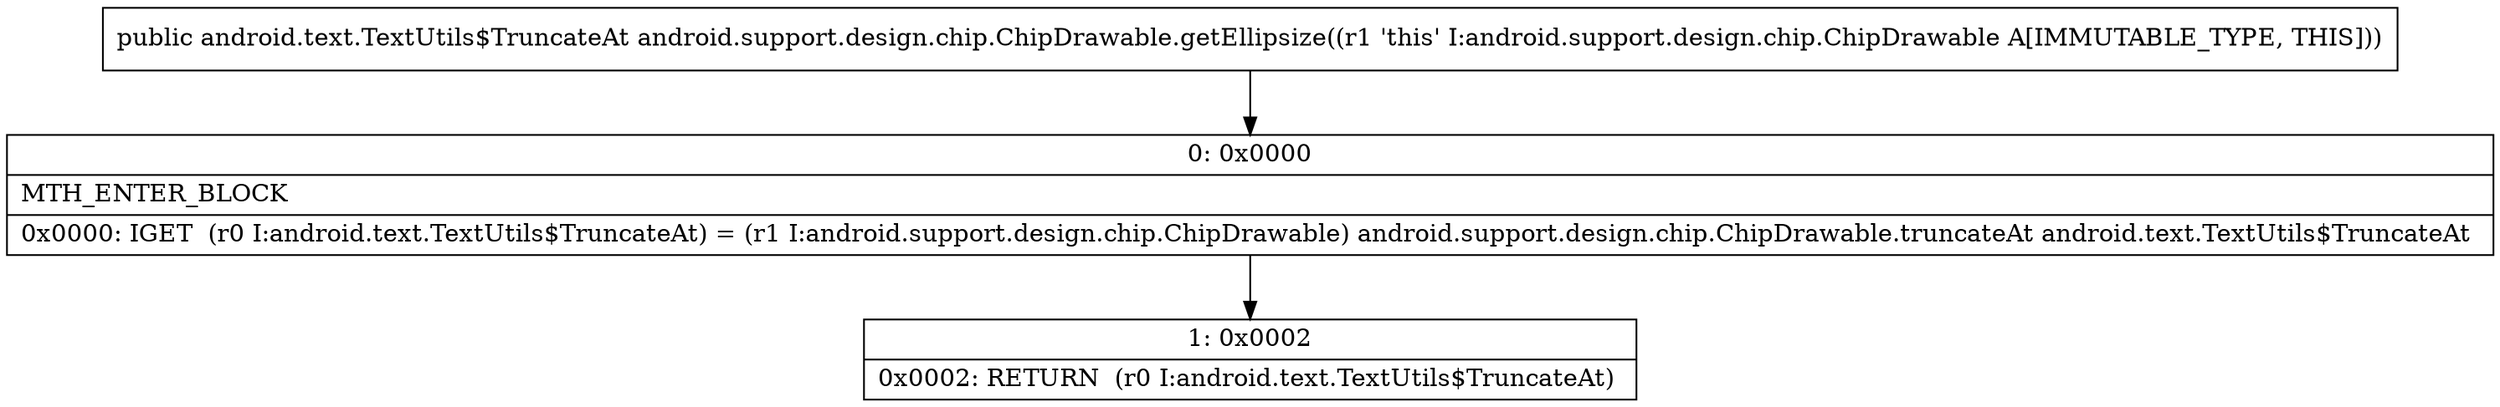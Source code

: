 digraph "CFG forandroid.support.design.chip.ChipDrawable.getEllipsize()Landroid\/text\/TextUtils$TruncateAt;" {
Node_0 [shape=record,label="{0\:\ 0x0000|MTH_ENTER_BLOCK\l|0x0000: IGET  (r0 I:android.text.TextUtils$TruncateAt) = (r1 I:android.support.design.chip.ChipDrawable) android.support.design.chip.ChipDrawable.truncateAt android.text.TextUtils$TruncateAt \l}"];
Node_1 [shape=record,label="{1\:\ 0x0002|0x0002: RETURN  (r0 I:android.text.TextUtils$TruncateAt) \l}"];
MethodNode[shape=record,label="{public android.text.TextUtils$TruncateAt android.support.design.chip.ChipDrawable.getEllipsize((r1 'this' I:android.support.design.chip.ChipDrawable A[IMMUTABLE_TYPE, THIS])) }"];
MethodNode -> Node_0;
Node_0 -> Node_1;
}

